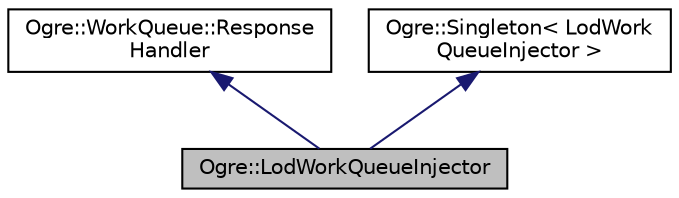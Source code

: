 digraph "Ogre::LodWorkQueueInjector"
{
  bgcolor="transparent";
  edge [fontname="Helvetica",fontsize="10",labelfontname="Helvetica",labelfontsize="10"];
  node [fontname="Helvetica",fontsize="10",shape=record];
  Node0 [label="Ogre::LodWorkQueueInjector",height=0.2,width=0.4,color="black", fillcolor="grey75", style="filled", fontcolor="black"];
  Node1 -> Node0 [dir="back",color="midnightblue",fontsize="10",style="solid",fontname="Helvetica"];
  Node1 [label="Ogre::WorkQueue::Response\lHandler",height=0.2,width=0.4,color="black",URL="$class_ogre_1_1_work_queue_1_1_response_handler.html",tooltip="Interface definition for a handler of responses. "];
  Node2 -> Node0 [dir="back",color="midnightblue",fontsize="10",style="solid",fontname="Helvetica"];
  Node2 [label="Ogre::Singleton\< LodWork\lQueueInjector \>",height=0.2,width=0.4,color="black",URL="$class_ogre_1_1_singleton.html"];
}
